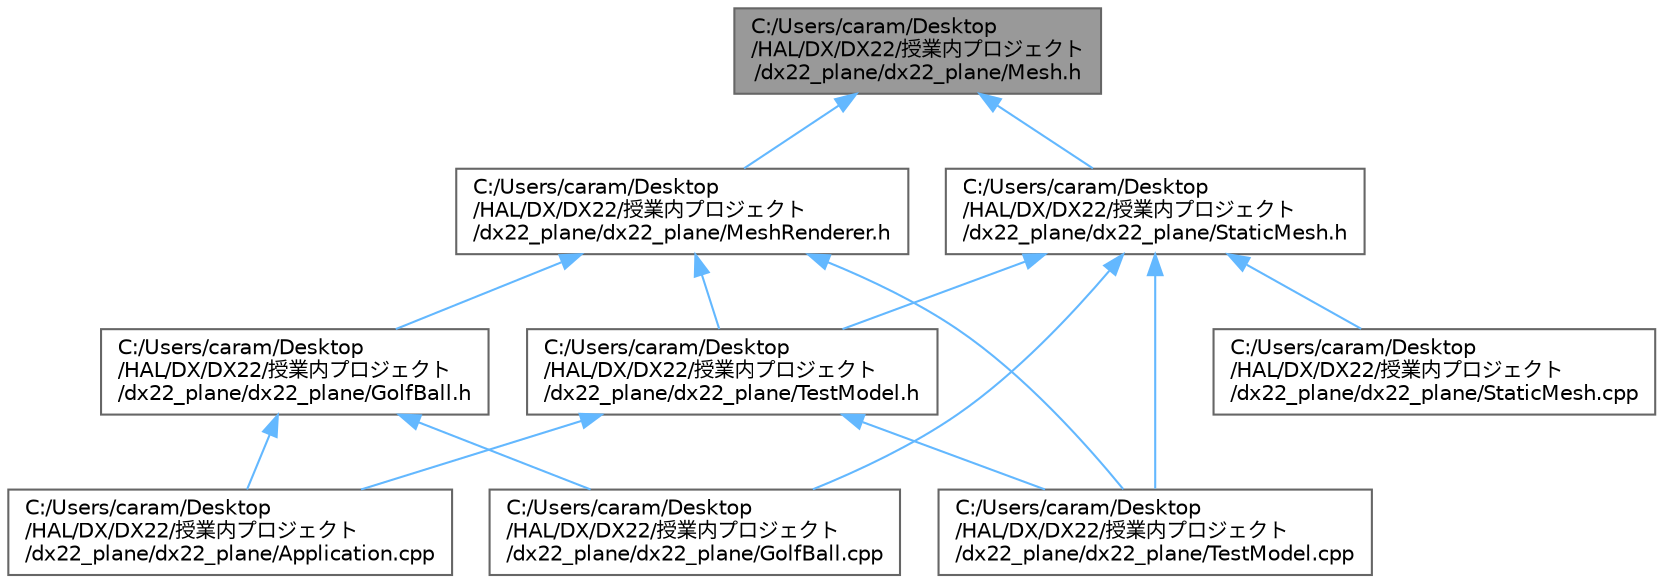digraph "C:/Users/caram/Desktop/HAL/DX/DX22/授業内プロジェクト/dx22_plane/dx22_plane/Mesh.h"
{
 // LATEX_PDF_SIZE
  bgcolor="transparent";
  edge [fontname=Helvetica,fontsize=10,labelfontname=Helvetica,labelfontsize=10];
  node [fontname=Helvetica,fontsize=10,shape=box,height=0.2,width=0.4];
  Node1 [id="Node000001",label="C:/Users/caram/Desktop\l/HAL/DX/DX22/授業内プロジェクト\l/dx22_plane/dx22_plane/Mesh.h",height=0.2,width=0.4,color="gray40", fillcolor="grey60", style="filled", fontcolor="black",tooltip=" "];
  Node1 -> Node2 [id="edge14_Node000001_Node000002",dir="back",color="steelblue1",style="solid",tooltip=" "];
  Node2 [id="Node000002",label="C:/Users/caram/Desktop\l/HAL/DX/DX22/授業内プロジェクト\l/dx22_plane/dx22_plane/MeshRenderer.h",height=0.2,width=0.4,color="grey40", fillcolor="white", style="filled",URL="$_mesh_renderer_8h.html",tooltip=" "];
  Node2 -> Node3 [id="edge15_Node000002_Node000003",dir="back",color="steelblue1",style="solid",tooltip=" "];
  Node3 [id="Node000003",label="C:/Users/caram/Desktop\l/HAL/DX/DX22/授業内プロジェクト\l/dx22_plane/dx22_plane/GolfBall.h",height=0.2,width=0.4,color="grey40", fillcolor="white", style="filled",URL="$_golf_ball_8h.html",tooltip=" "];
  Node3 -> Node4 [id="edge16_Node000003_Node000004",dir="back",color="steelblue1",style="solid",tooltip=" "];
  Node4 [id="Node000004",label="C:/Users/caram/Desktop\l/HAL/DX/DX22/授業内プロジェクト\l/dx22_plane/dx22_plane/Application.cpp",height=0.2,width=0.4,color="grey40", fillcolor="white", style="filled",URL="$_application_8cpp.html",tooltip=" "];
  Node3 -> Node5 [id="edge17_Node000003_Node000005",dir="back",color="steelblue1",style="solid",tooltip=" "];
  Node5 [id="Node000005",label="C:/Users/caram/Desktop\l/HAL/DX/DX22/授業内プロジェクト\l/dx22_plane/dx22_plane/GolfBall.cpp",height=0.2,width=0.4,color="grey40", fillcolor="white", style="filled",URL="$_golf_ball_8cpp.html",tooltip=" "];
  Node2 -> Node6 [id="edge18_Node000002_Node000006",dir="back",color="steelblue1",style="solid",tooltip=" "];
  Node6 [id="Node000006",label="C:/Users/caram/Desktop\l/HAL/DX/DX22/授業内プロジェクト\l/dx22_plane/dx22_plane/TestModel.cpp",height=0.2,width=0.4,color="grey40", fillcolor="white", style="filled",URL="$_test_model_8cpp.html",tooltip=" "];
  Node2 -> Node7 [id="edge19_Node000002_Node000007",dir="back",color="steelblue1",style="solid",tooltip=" "];
  Node7 [id="Node000007",label="C:/Users/caram/Desktop\l/HAL/DX/DX22/授業内プロジェクト\l/dx22_plane/dx22_plane/TestModel.h",height=0.2,width=0.4,color="grey40", fillcolor="white", style="filled",URL="$_test_model_8h.html",tooltip=" "];
  Node7 -> Node4 [id="edge20_Node000007_Node000004",dir="back",color="steelblue1",style="solid",tooltip=" "];
  Node7 -> Node6 [id="edge21_Node000007_Node000006",dir="back",color="steelblue1",style="solid",tooltip=" "];
  Node1 -> Node8 [id="edge22_Node000001_Node000008",dir="back",color="steelblue1",style="solid",tooltip=" "];
  Node8 [id="Node000008",label="C:/Users/caram/Desktop\l/HAL/DX/DX22/授業内プロジェクト\l/dx22_plane/dx22_plane/StaticMesh.h",height=0.2,width=0.4,color="grey40", fillcolor="white", style="filled",URL="$_static_mesh_8h.html",tooltip=" "];
  Node8 -> Node5 [id="edge23_Node000008_Node000005",dir="back",color="steelblue1",style="solid",tooltip=" "];
  Node8 -> Node9 [id="edge24_Node000008_Node000009",dir="back",color="steelblue1",style="solid",tooltip=" "];
  Node9 [id="Node000009",label="C:/Users/caram/Desktop\l/HAL/DX/DX22/授業内プロジェクト\l/dx22_plane/dx22_plane/StaticMesh.cpp",height=0.2,width=0.4,color="grey40", fillcolor="white", style="filled",URL="$_static_mesh_8cpp.html",tooltip=" "];
  Node8 -> Node6 [id="edge25_Node000008_Node000006",dir="back",color="steelblue1",style="solid",tooltip=" "];
  Node8 -> Node7 [id="edge26_Node000008_Node000007",dir="back",color="steelblue1",style="solid",tooltip=" "];
}
